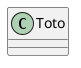{
  "sha1": "nsu0m5z8p3mj5ngywdqs04fxv7r7s7s",
  "insertion": {
    "when": "2024-06-04T17:28:38.987Z",
    "user": "plantuml@gmail.com"
  }
}
@startuml
skinparam CircledCharacterFontSize 15
class Toto
@enduml

